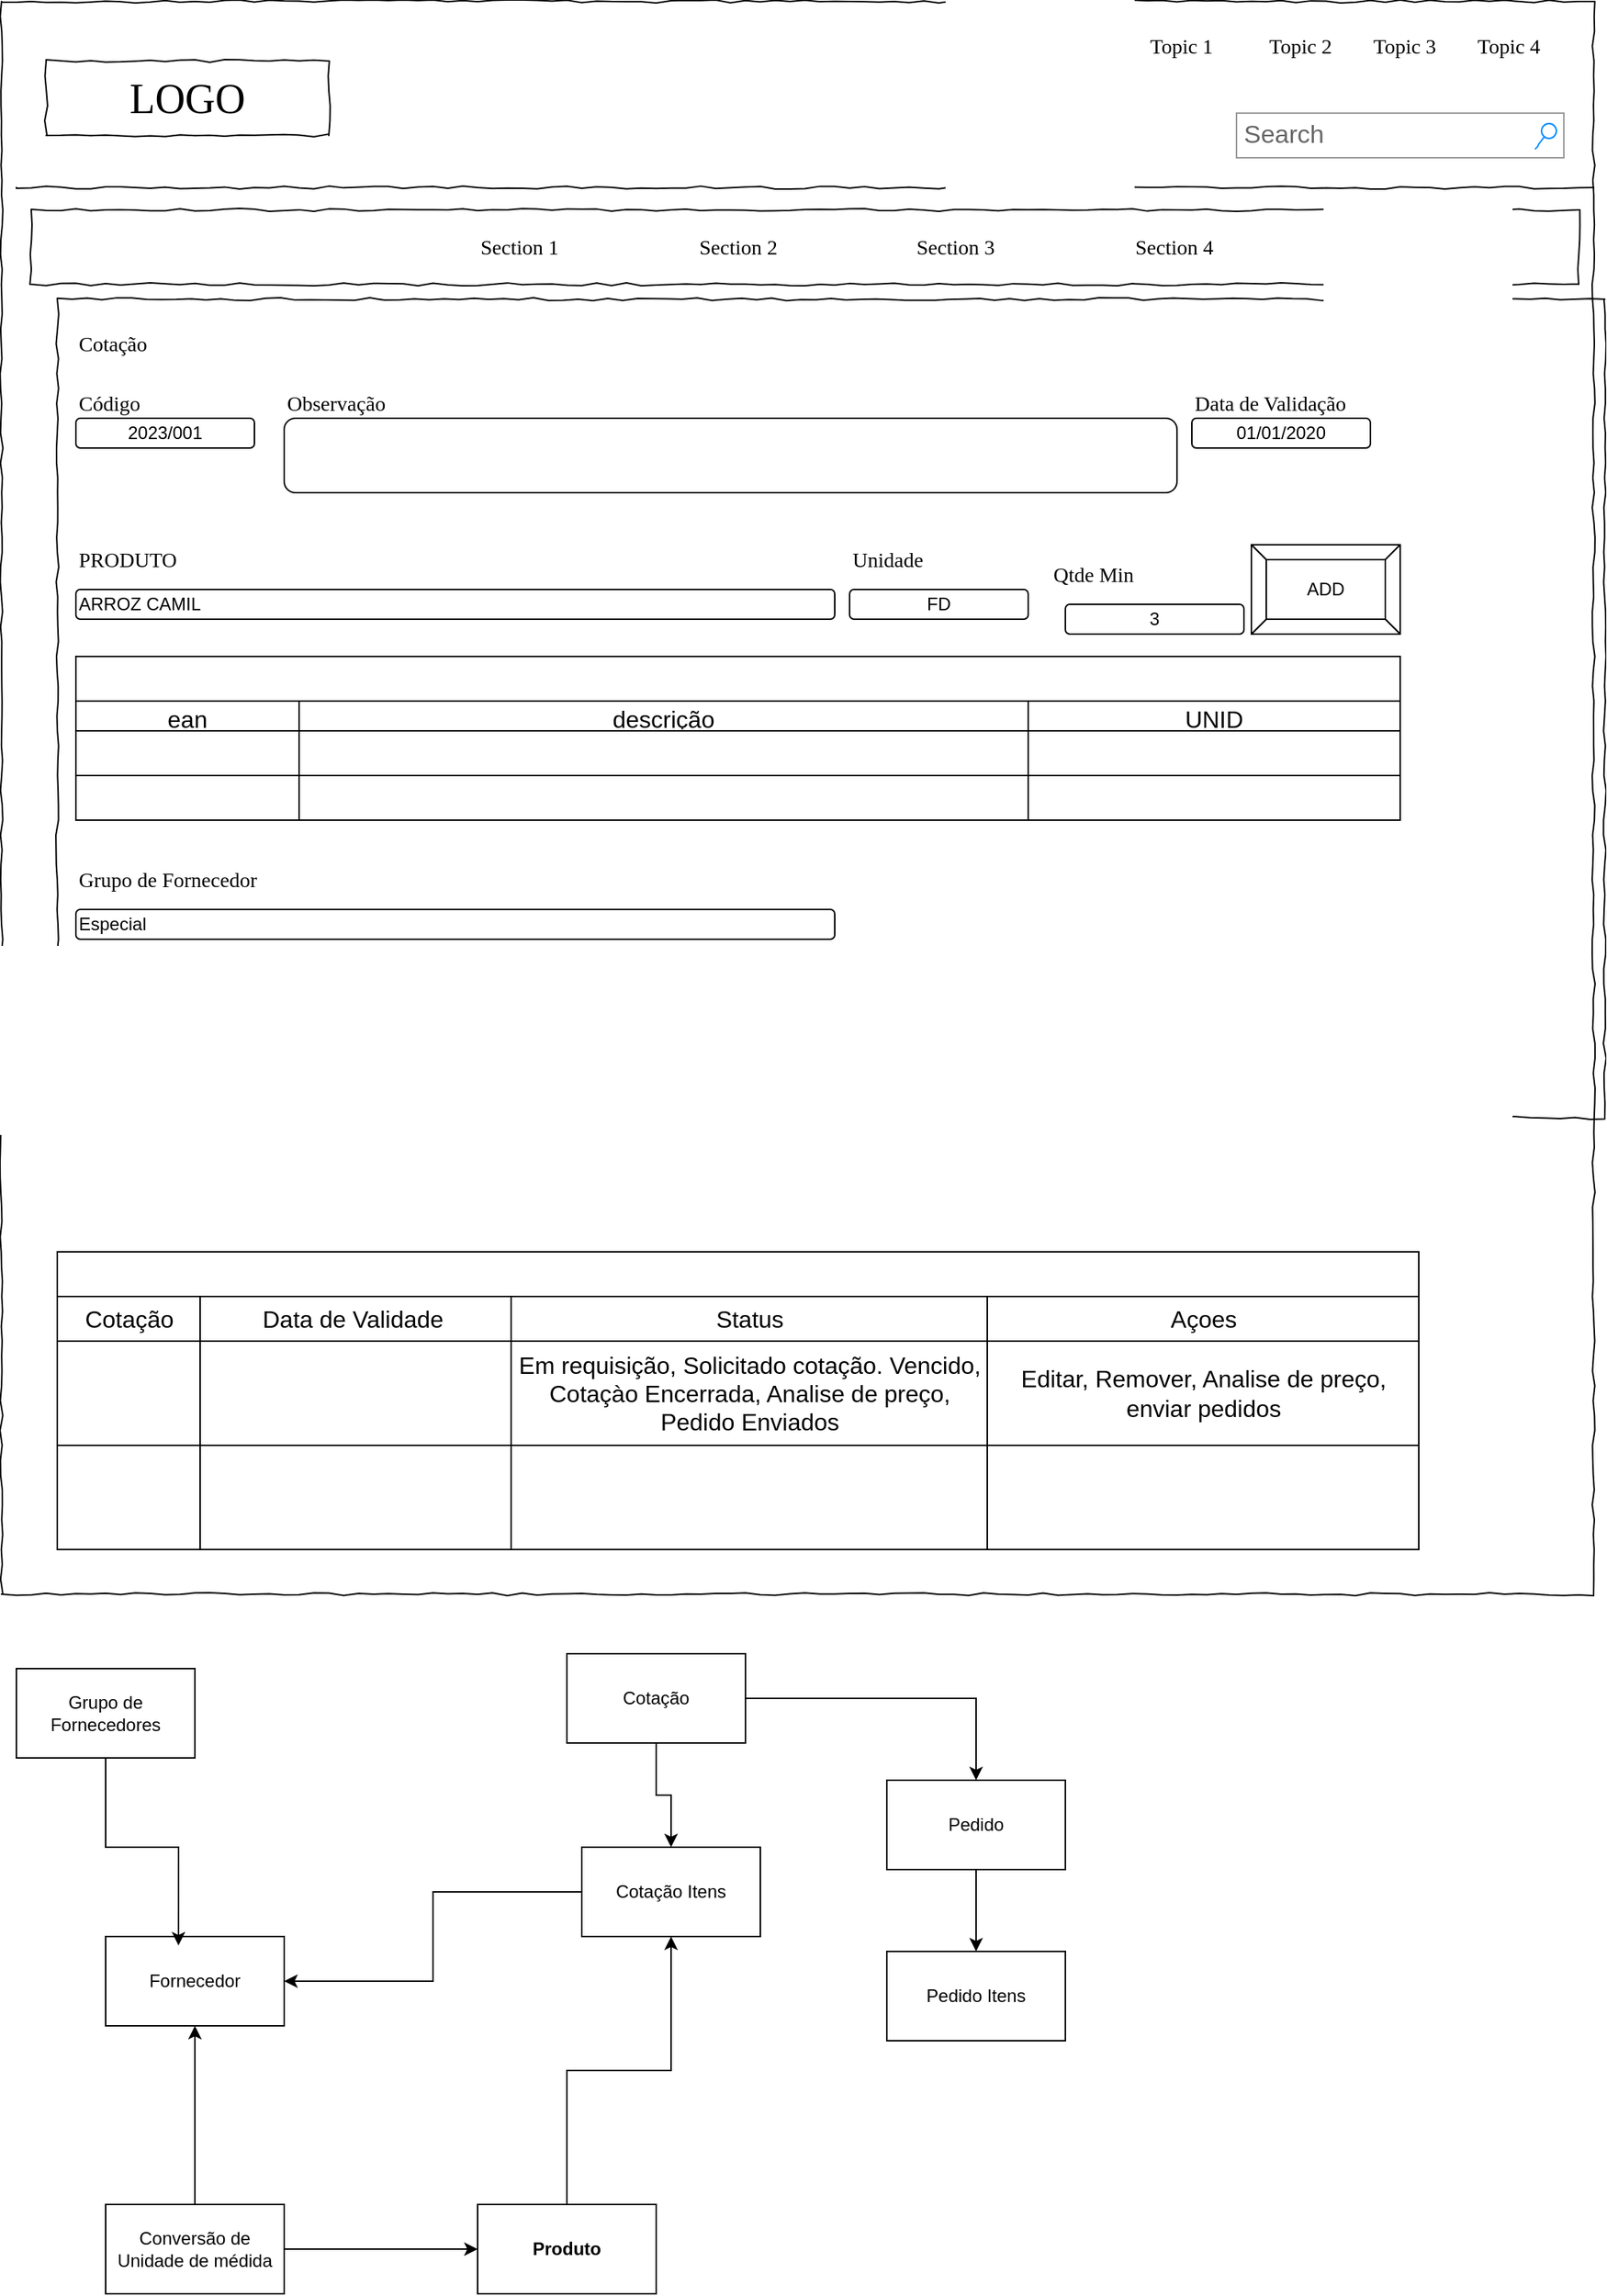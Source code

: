 <mxfile version="21.6.6" type="github">
  <diagram name="Page-1" id="03018318-947c-dd8e-b7a3-06fadd420f32">
    <mxGraphModel dx="1434" dy="768" grid="1" gridSize="10" guides="1" tooltips="1" connect="1" arrows="1" fold="1" page="1" pageScale="1" pageWidth="1100" pageHeight="850" background="#ffffff" math="0" shadow="0">
      <root>
        <mxCell id="0" />
        <mxCell id="1" parent="0" />
        <mxCell id="677b7b8949515195-1" value="" style="whiteSpace=wrap;html=1;rounded=0;shadow=0;labelBackgroundColor=none;strokeColor=#000000;strokeWidth=1;fillColor=none;fontFamily=Verdana;fontSize=12;fontColor=#000000;align=center;comic=1;" parent="1" vertex="1">
          <mxGeometry x="10" y="20" width="1070" height="1070" as="geometry" />
        </mxCell>
        <mxCell id="677b7b8949515195-2" value="LOGO" style="whiteSpace=wrap;html=1;rounded=0;shadow=0;labelBackgroundColor=none;strokeWidth=1;fontFamily=Verdana;fontSize=28;align=center;comic=1;" parent="1" vertex="1">
          <mxGeometry x="40" y="60" width="190" height="50" as="geometry" />
        </mxCell>
        <mxCell id="677b7b8949515195-3" value="Search" style="strokeWidth=1;shadow=0;dashed=0;align=center;html=1;shape=mxgraph.mockup.forms.searchBox;strokeColor=#999999;mainText=;strokeColor2=#008cff;fontColor=#666666;fontSize=17;align=left;spacingLeft=3;rounded=0;labelBackgroundColor=none;comic=1;" parent="1" vertex="1">
          <mxGeometry x="840" y="95" width="220" height="30" as="geometry" />
        </mxCell>
        <mxCell id="677b7b8949515195-4" value="Topic 1" style="text;html=1;points=[];align=left;verticalAlign=top;spacingTop=-4;fontSize=14;fontFamily=Verdana" parent="1" vertex="1">
          <mxGeometry x="780" y="40" width="60" height="20" as="geometry" />
        </mxCell>
        <mxCell id="677b7b8949515195-5" value="Topic 2" style="text;html=1;points=[];align=left;verticalAlign=top;spacingTop=-4;fontSize=14;fontFamily=Verdana" parent="1" vertex="1">
          <mxGeometry x="860" y="40" width="60" height="20" as="geometry" />
        </mxCell>
        <mxCell id="677b7b8949515195-6" value="Topic 3" style="text;html=1;points=[];align=left;verticalAlign=top;spacingTop=-4;fontSize=14;fontFamily=Verdana" parent="1" vertex="1">
          <mxGeometry x="930" y="40" width="60" height="20" as="geometry" />
        </mxCell>
        <mxCell id="677b7b8949515195-7" value="Topic 4" style="text;html=1;points=[];align=left;verticalAlign=top;spacingTop=-4;fontSize=14;fontFamily=Verdana" parent="1" vertex="1">
          <mxGeometry x="1000" y="40" width="60" height="20" as="geometry" />
        </mxCell>
        <mxCell id="677b7b8949515195-9" value="" style="line;strokeWidth=1;html=1;rounded=0;shadow=0;labelBackgroundColor=none;fillColor=none;fontFamily=Verdana;fontSize=14;fontColor=#000000;align=center;comic=1;" parent="1" vertex="1">
          <mxGeometry x="20" y="140" width="1060" height="10" as="geometry" />
        </mxCell>
        <mxCell id="677b7b8949515195-10" value="" style="whiteSpace=wrap;html=1;rounded=0;shadow=0;labelBackgroundColor=none;strokeWidth=1;fillColor=none;fontFamily=Verdana;fontSize=12;align=center;comic=1;" parent="1" vertex="1">
          <mxGeometry x="30" y="160" width="1040" height="50" as="geometry" />
        </mxCell>
        <mxCell id="677b7b8949515195-11" value="Section 1" style="text;html=1;points=[];align=left;verticalAlign=top;spacingTop=-4;fontSize=14;fontFamily=Verdana" parent="1" vertex="1">
          <mxGeometry x="330" y="175" width="60" height="20" as="geometry" />
        </mxCell>
        <mxCell id="677b7b8949515195-12" value="Section 2" style="text;html=1;points=[];align=left;verticalAlign=top;spacingTop=-4;fontSize=14;fontFamily=Verdana" parent="1" vertex="1">
          <mxGeometry x="477" y="175" width="60" height="20" as="geometry" />
        </mxCell>
        <mxCell id="677b7b8949515195-13" value="Section 3" style="text;html=1;points=[];align=left;verticalAlign=top;spacingTop=-4;fontSize=14;fontFamily=Verdana" parent="1" vertex="1">
          <mxGeometry x="623" y="175" width="60" height="20" as="geometry" />
        </mxCell>
        <mxCell id="677b7b8949515195-14" value="Section 4" style="text;html=1;points=[];align=left;verticalAlign=top;spacingTop=-4;fontSize=14;fontFamily=Verdana" parent="1" vertex="1">
          <mxGeometry x="770" y="175" width="60" height="20" as="geometry" />
        </mxCell>
        <mxCell id="677b7b8949515195-26" value="" style="whiteSpace=wrap;html=1;rounded=0;shadow=0;labelBackgroundColor=none;strokeWidth=1;fillColor=none;fontFamily=Verdana;fontSize=12;align=center;comic=1;" parent="1" vertex="1">
          <mxGeometry x="47.5" y="220" width="1040" height="550" as="geometry" />
        </mxCell>
        <mxCell id="677b7b8949515195-42" value="Cotação" style="text;html=1;points=[];align=left;verticalAlign=top;spacingTop=-4;fontSize=14;fontFamily=Verdana" parent="1" vertex="1">
          <mxGeometry x="60" y="240" width="170" height="20" as="geometry" />
        </mxCell>
        <mxCell id="eATVURtBOzmaOET8jVd0-1" value="01/01/2020" style="rounded=1;whiteSpace=wrap;html=1;" vertex="1" parent="1">
          <mxGeometry x="810" y="300" width="120" height="20" as="geometry" />
        </mxCell>
        <mxCell id="eATVURtBOzmaOET8jVd0-2" value="Código" style="text;html=1;points=[];align=left;verticalAlign=top;spacingTop=-4;fontSize=14;fontFamily=Verdana" vertex="1" parent="1">
          <mxGeometry x="60" y="280" width="170" height="20" as="geometry" />
        </mxCell>
        <mxCell id="eATVURtBOzmaOET8jVd0-3" value="" style="rounded=1;whiteSpace=wrap;html=1;" vertex="1" parent="1">
          <mxGeometry x="200" y="300" width="600" height="50" as="geometry" />
        </mxCell>
        <mxCell id="eATVURtBOzmaOET8jVd0-4" value="Observação" style="text;html=1;points=[];align=left;verticalAlign=top;spacingTop=-4;fontSize=14;fontFamily=Verdana" vertex="1" parent="1">
          <mxGeometry x="200" y="280" width="170" height="20" as="geometry" />
        </mxCell>
        <mxCell id="eATVURtBOzmaOET8jVd0-8" value="2023/001" style="rounded=1;whiteSpace=wrap;html=1;" vertex="1" parent="1">
          <mxGeometry x="60" y="300" width="120" height="20" as="geometry" />
        </mxCell>
        <mxCell id="eATVURtBOzmaOET8jVd0-9" value="Data de Validação" style="text;html=1;points=[];align=left;verticalAlign=top;spacingTop=-4;fontSize=14;fontFamily=Verdana" vertex="1" parent="1">
          <mxGeometry x="810" y="280" width="170" height="20" as="geometry" />
        </mxCell>
        <mxCell id="eATVURtBOzmaOET8jVd0-10" value="PRODUTO" style="text;html=1;points=[];align=left;verticalAlign=top;spacingTop=-4;fontSize=14;fontFamily=Verdana" vertex="1" parent="1">
          <mxGeometry x="60" y="385" width="170" height="20" as="geometry" />
        </mxCell>
        <mxCell id="eATVURtBOzmaOET8jVd0-11" value="ARROZ CAMIL" style="rounded=1;whiteSpace=wrap;html=1;align=left;" vertex="1" parent="1">
          <mxGeometry x="60" y="415" width="510" height="20" as="geometry" />
        </mxCell>
        <mxCell id="eATVURtBOzmaOET8jVd0-12" value="" style="shape=table;startSize=30;container=1;collapsible=0;childLayout=tableLayout;strokeColor=default;fontSize=16;" vertex="1" parent="1">
          <mxGeometry x="60" y="460" width="890" height="110" as="geometry" />
        </mxCell>
        <mxCell id="eATVURtBOzmaOET8jVd0-13" value="" style="shape=tableRow;horizontal=0;startSize=0;swimlaneHead=0;swimlaneBody=0;strokeColor=inherit;top=0;left=0;bottom=0;right=0;collapsible=0;dropTarget=0;fillColor=none;points=[[0,0.5],[1,0.5]];portConstraint=eastwest;fontSize=16;" vertex="1" parent="eATVURtBOzmaOET8jVd0-12">
          <mxGeometry y="30" width="890" height="20" as="geometry" />
        </mxCell>
        <mxCell id="eATVURtBOzmaOET8jVd0-14" value="ean" style="shape=partialRectangle;html=1;whiteSpace=wrap;connectable=0;strokeColor=inherit;overflow=hidden;fillColor=none;top=0;left=0;bottom=0;right=0;pointerEvents=1;fontSize=16;" vertex="1" parent="eATVURtBOzmaOET8jVd0-13">
          <mxGeometry width="150" height="20" as="geometry">
            <mxRectangle width="150" height="20" as="alternateBounds" />
          </mxGeometry>
        </mxCell>
        <mxCell id="eATVURtBOzmaOET8jVd0-15" value="descrição" style="shape=partialRectangle;html=1;whiteSpace=wrap;connectable=0;strokeColor=inherit;overflow=hidden;fillColor=none;top=0;left=0;bottom=0;right=0;pointerEvents=1;fontSize=16;" vertex="1" parent="eATVURtBOzmaOET8jVd0-13">
          <mxGeometry x="150" width="490" height="20" as="geometry">
            <mxRectangle width="490" height="20" as="alternateBounds" />
          </mxGeometry>
        </mxCell>
        <mxCell id="eATVURtBOzmaOET8jVd0-16" value="UNID" style="shape=partialRectangle;html=1;whiteSpace=wrap;connectable=0;strokeColor=inherit;overflow=hidden;fillColor=none;top=0;left=0;bottom=0;right=0;pointerEvents=1;fontSize=16;" vertex="1" parent="eATVURtBOzmaOET8jVd0-13">
          <mxGeometry x="640" width="250" height="20" as="geometry">
            <mxRectangle width="250" height="20" as="alternateBounds" />
          </mxGeometry>
        </mxCell>
        <mxCell id="eATVURtBOzmaOET8jVd0-17" value="" style="shape=tableRow;horizontal=0;startSize=0;swimlaneHead=0;swimlaneBody=0;strokeColor=inherit;top=0;left=0;bottom=0;right=0;collapsible=0;dropTarget=0;fillColor=none;points=[[0,0.5],[1,0.5]];portConstraint=eastwest;fontSize=16;" vertex="1" parent="eATVURtBOzmaOET8jVd0-12">
          <mxGeometry y="50" width="890" height="30" as="geometry" />
        </mxCell>
        <mxCell id="eATVURtBOzmaOET8jVd0-18" value="" style="shape=partialRectangle;html=1;whiteSpace=wrap;connectable=0;strokeColor=inherit;overflow=hidden;fillColor=none;top=0;left=0;bottom=0;right=0;pointerEvents=1;fontSize=16;" vertex="1" parent="eATVURtBOzmaOET8jVd0-17">
          <mxGeometry width="150" height="30" as="geometry">
            <mxRectangle width="150" height="30" as="alternateBounds" />
          </mxGeometry>
        </mxCell>
        <mxCell id="eATVURtBOzmaOET8jVd0-19" value="" style="shape=partialRectangle;html=1;whiteSpace=wrap;connectable=0;strokeColor=inherit;overflow=hidden;fillColor=none;top=0;left=0;bottom=0;right=0;pointerEvents=1;fontSize=16;" vertex="1" parent="eATVURtBOzmaOET8jVd0-17">
          <mxGeometry x="150" width="490" height="30" as="geometry">
            <mxRectangle width="490" height="30" as="alternateBounds" />
          </mxGeometry>
        </mxCell>
        <mxCell id="eATVURtBOzmaOET8jVd0-20" value="" style="shape=partialRectangle;html=1;whiteSpace=wrap;connectable=0;strokeColor=inherit;overflow=hidden;fillColor=none;top=0;left=0;bottom=0;right=0;pointerEvents=1;fontSize=16;" vertex="1" parent="eATVURtBOzmaOET8jVd0-17">
          <mxGeometry x="640" width="250" height="30" as="geometry">
            <mxRectangle width="250" height="30" as="alternateBounds" />
          </mxGeometry>
        </mxCell>
        <mxCell id="eATVURtBOzmaOET8jVd0-21" value="" style="shape=tableRow;horizontal=0;startSize=0;swimlaneHead=0;swimlaneBody=0;strokeColor=inherit;top=0;left=0;bottom=0;right=0;collapsible=0;dropTarget=0;fillColor=none;points=[[0,0.5],[1,0.5]];portConstraint=eastwest;fontSize=16;" vertex="1" parent="eATVURtBOzmaOET8jVd0-12">
          <mxGeometry y="80" width="890" height="30" as="geometry" />
        </mxCell>
        <mxCell id="eATVURtBOzmaOET8jVd0-22" value="" style="shape=partialRectangle;html=1;whiteSpace=wrap;connectable=0;strokeColor=inherit;overflow=hidden;fillColor=none;top=0;left=0;bottom=0;right=0;pointerEvents=1;fontSize=16;" vertex="1" parent="eATVURtBOzmaOET8jVd0-21">
          <mxGeometry width="150" height="30" as="geometry">
            <mxRectangle width="150" height="30" as="alternateBounds" />
          </mxGeometry>
        </mxCell>
        <mxCell id="eATVURtBOzmaOET8jVd0-23" value="" style="shape=partialRectangle;html=1;whiteSpace=wrap;connectable=0;strokeColor=inherit;overflow=hidden;fillColor=none;top=0;left=0;bottom=0;right=0;pointerEvents=1;fontSize=16;" vertex="1" parent="eATVURtBOzmaOET8jVd0-21">
          <mxGeometry x="150" width="490" height="30" as="geometry">
            <mxRectangle width="490" height="30" as="alternateBounds" />
          </mxGeometry>
        </mxCell>
        <mxCell id="eATVURtBOzmaOET8jVd0-24" value="" style="shape=partialRectangle;html=1;whiteSpace=wrap;connectable=0;strokeColor=inherit;overflow=hidden;fillColor=none;top=0;left=0;bottom=0;right=0;pointerEvents=1;fontSize=16;" vertex="1" parent="eATVURtBOzmaOET8jVd0-21">
          <mxGeometry x="640" width="250" height="30" as="geometry">
            <mxRectangle width="250" height="30" as="alternateBounds" />
          </mxGeometry>
        </mxCell>
        <mxCell id="eATVURtBOzmaOET8jVd0-26" value="Qtde Min" style="text;html=1;points=[];align=left;verticalAlign=top;spacingTop=-4;fontSize=14;fontFamily=Verdana" vertex="1" parent="1">
          <mxGeometry x="715" y="395" width="170" height="20" as="geometry" />
        </mxCell>
        <mxCell id="eATVURtBOzmaOET8jVd0-27" value="FD" style="rounded=1;whiteSpace=wrap;html=1;" vertex="1" parent="1">
          <mxGeometry x="580" y="415" width="120" height="20" as="geometry" />
        </mxCell>
        <mxCell id="eATVURtBOzmaOET8jVd0-28" value="ADD" style="labelPosition=center;verticalLabelPosition=middle;align=center;html=1;shape=mxgraph.basic.button;dx=10;whiteSpace=wrap;" vertex="1" parent="1">
          <mxGeometry x="850" y="385" width="100" height="60" as="geometry" />
        </mxCell>
        <mxCell id="eATVURtBOzmaOET8jVd0-29" value="Unidade" style="text;html=1;points=[];align=left;verticalAlign=top;spacingTop=-4;fontSize=14;fontFamily=Verdana" vertex="1" parent="1">
          <mxGeometry x="580" y="385" width="170" height="20" as="geometry" />
        </mxCell>
        <mxCell id="eATVURtBOzmaOET8jVd0-30" value="3" style="rounded=1;whiteSpace=wrap;html=1;" vertex="1" parent="1">
          <mxGeometry x="725" y="425" width="120" height="20" as="geometry" />
        </mxCell>
        <mxCell id="eATVURtBOzmaOET8jVd0-44" value="" style="shape=table;startSize=30;container=1;collapsible=0;childLayout=tableLayout;strokeColor=default;fontSize=16;" vertex="1" parent="1">
          <mxGeometry x="47.5" y="860" width="915" height="200" as="geometry" />
        </mxCell>
        <mxCell id="eATVURtBOzmaOET8jVd0-45" value="" style="shape=tableRow;horizontal=0;startSize=0;swimlaneHead=0;swimlaneBody=0;strokeColor=inherit;top=0;left=0;bottom=0;right=0;collapsible=0;dropTarget=0;fillColor=none;points=[[0,0.5],[1,0.5]];portConstraint=eastwest;fontSize=16;" vertex="1" parent="eATVURtBOzmaOET8jVd0-44">
          <mxGeometry y="30" width="915" height="30" as="geometry" />
        </mxCell>
        <mxCell id="eATVURtBOzmaOET8jVd0-46" value="Cotação" style="shape=partialRectangle;html=1;whiteSpace=wrap;connectable=0;strokeColor=inherit;overflow=hidden;fillColor=none;top=0;left=0;bottom=0;right=0;pointerEvents=1;fontSize=16;" vertex="1" parent="eATVURtBOzmaOET8jVd0-45">
          <mxGeometry width="96" height="30" as="geometry">
            <mxRectangle width="96" height="30" as="alternateBounds" />
          </mxGeometry>
        </mxCell>
        <mxCell id="eATVURtBOzmaOET8jVd0-47" value="Data de Validade&amp;nbsp;" style="shape=partialRectangle;html=1;whiteSpace=wrap;connectable=0;strokeColor=inherit;overflow=hidden;fillColor=none;top=0;left=0;bottom=0;right=0;pointerEvents=1;fontSize=16;" vertex="1" parent="eATVURtBOzmaOET8jVd0-45">
          <mxGeometry x="96" width="209" height="30" as="geometry">
            <mxRectangle width="209" height="30" as="alternateBounds" />
          </mxGeometry>
        </mxCell>
        <mxCell id="eATVURtBOzmaOET8jVd0-48" value="Status" style="shape=partialRectangle;html=1;whiteSpace=wrap;connectable=0;strokeColor=inherit;overflow=hidden;fillColor=none;top=0;left=0;bottom=0;right=0;pointerEvents=1;fontSize=16;" vertex="1" parent="eATVURtBOzmaOET8jVd0-45">
          <mxGeometry x="305" width="320" height="30" as="geometry">
            <mxRectangle width="320" height="30" as="alternateBounds" />
          </mxGeometry>
        </mxCell>
        <mxCell id="eATVURtBOzmaOET8jVd0-57" value="Açoes" style="shape=partialRectangle;html=1;whiteSpace=wrap;connectable=0;strokeColor=inherit;overflow=hidden;fillColor=none;top=0;left=0;bottom=0;right=0;pointerEvents=1;fontSize=16;" vertex="1" parent="eATVURtBOzmaOET8jVd0-45">
          <mxGeometry x="625" width="290" height="30" as="geometry">
            <mxRectangle width="290" height="30" as="alternateBounds" />
          </mxGeometry>
        </mxCell>
        <mxCell id="eATVURtBOzmaOET8jVd0-49" value="" style="shape=tableRow;horizontal=0;startSize=0;swimlaneHead=0;swimlaneBody=0;strokeColor=inherit;top=0;left=0;bottom=0;right=0;collapsible=0;dropTarget=0;fillColor=none;points=[[0,0.5],[1,0.5]];portConstraint=eastwest;fontSize=16;" vertex="1" parent="eATVURtBOzmaOET8jVd0-44">
          <mxGeometry y="60" width="915" height="70" as="geometry" />
        </mxCell>
        <mxCell id="eATVURtBOzmaOET8jVd0-50" value="" style="shape=partialRectangle;html=1;whiteSpace=wrap;connectable=0;strokeColor=inherit;overflow=hidden;fillColor=none;top=0;left=0;bottom=0;right=0;pointerEvents=1;fontSize=16;" vertex="1" parent="eATVURtBOzmaOET8jVd0-49">
          <mxGeometry width="96" height="70" as="geometry">
            <mxRectangle width="96" height="70" as="alternateBounds" />
          </mxGeometry>
        </mxCell>
        <mxCell id="eATVURtBOzmaOET8jVd0-51" value="" style="shape=partialRectangle;html=1;whiteSpace=wrap;connectable=0;strokeColor=inherit;overflow=hidden;fillColor=none;top=0;left=0;bottom=0;right=0;pointerEvents=1;fontSize=16;" vertex="1" parent="eATVURtBOzmaOET8jVd0-49">
          <mxGeometry x="96" width="209" height="70" as="geometry">
            <mxRectangle width="209" height="70" as="alternateBounds" />
          </mxGeometry>
        </mxCell>
        <mxCell id="eATVURtBOzmaOET8jVd0-52" value="Em requisição, Solicitado cotação. Vencido, Cotaçào Encerrada, Analise de preço, Pedido Enviados" style="shape=partialRectangle;html=1;whiteSpace=wrap;connectable=0;strokeColor=inherit;overflow=hidden;fillColor=none;top=0;left=0;bottom=0;right=0;pointerEvents=1;fontSize=16;" vertex="1" parent="eATVURtBOzmaOET8jVd0-49">
          <mxGeometry x="305" width="320" height="70" as="geometry">
            <mxRectangle width="320" height="70" as="alternateBounds" />
          </mxGeometry>
        </mxCell>
        <mxCell id="eATVURtBOzmaOET8jVd0-58" value="Editar, Remover, Analise de preço, enviar pedidos" style="shape=partialRectangle;html=1;whiteSpace=wrap;connectable=0;strokeColor=inherit;overflow=hidden;fillColor=none;top=0;left=0;bottom=0;right=0;pointerEvents=1;fontSize=16;" vertex="1" parent="eATVURtBOzmaOET8jVd0-49">
          <mxGeometry x="625" width="290" height="70" as="geometry">
            <mxRectangle width="290" height="70" as="alternateBounds" />
          </mxGeometry>
        </mxCell>
        <mxCell id="eATVURtBOzmaOET8jVd0-53" value="" style="shape=tableRow;horizontal=0;startSize=0;swimlaneHead=0;swimlaneBody=0;strokeColor=inherit;top=0;left=0;bottom=0;right=0;collapsible=0;dropTarget=0;fillColor=none;points=[[0,0.5],[1,0.5]];portConstraint=eastwest;fontSize=16;" vertex="1" parent="eATVURtBOzmaOET8jVd0-44">
          <mxGeometry y="130" width="915" height="70" as="geometry" />
        </mxCell>
        <mxCell id="eATVURtBOzmaOET8jVd0-54" value="" style="shape=partialRectangle;html=1;whiteSpace=wrap;connectable=0;strokeColor=inherit;overflow=hidden;fillColor=none;top=0;left=0;bottom=0;right=0;pointerEvents=1;fontSize=16;" vertex="1" parent="eATVURtBOzmaOET8jVd0-53">
          <mxGeometry width="96" height="70" as="geometry">
            <mxRectangle width="96" height="70" as="alternateBounds" />
          </mxGeometry>
        </mxCell>
        <mxCell id="eATVURtBOzmaOET8jVd0-55" value="" style="shape=partialRectangle;html=1;whiteSpace=wrap;connectable=0;strokeColor=inherit;overflow=hidden;fillColor=none;top=0;left=0;bottom=0;right=0;pointerEvents=1;fontSize=16;" vertex="1" parent="eATVURtBOzmaOET8jVd0-53">
          <mxGeometry x="96" width="209" height="70" as="geometry">
            <mxRectangle width="209" height="70" as="alternateBounds" />
          </mxGeometry>
        </mxCell>
        <mxCell id="eATVURtBOzmaOET8jVd0-56" value="" style="shape=partialRectangle;html=1;whiteSpace=wrap;connectable=0;strokeColor=inherit;overflow=hidden;fillColor=none;top=0;left=0;bottom=0;right=0;pointerEvents=1;fontSize=16;" vertex="1" parent="eATVURtBOzmaOET8jVd0-53">
          <mxGeometry x="305" width="320" height="70" as="geometry">
            <mxRectangle width="320" height="70" as="alternateBounds" />
          </mxGeometry>
        </mxCell>
        <mxCell id="eATVURtBOzmaOET8jVd0-59" style="shape=partialRectangle;html=1;whiteSpace=wrap;connectable=0;strokeColor=inherit;overflow=hidden;fillColor=none;top=0;left=0;bottom=0;right=0;pointerEvents=1;fontSize=16;" vertex="1" parent="eATVURtBOzmaOET8jVd0-53">
          <mxGeometry x="625" width="290" height="70" as="geometry">
            <mxRectangle width="290" height="70" as="alternateBounds" />
          </mxGeometry>
        </mxCell>
        <mxCell id="eATVURtBOzmaOET8jVd0-73" value="Grupo de Fornecedor" style="text;html=1;points=[];align=left;verticalAlign=top;spacingTop=-4;fontSize=14;fontFamily=Verdana" vertex="1" parent="1">
          <mxGeometry x="60" y="600" width="170" height="20" as="geometry" />
        </mxCell>
        <mxCell id="eATVURtBOzmaOET8jVd0-74" value="Especial" style="rounded=1;whiteSpace=wrap;html=1;align=left;" vertex="1" parent="1">
          <mxGeometry x="60" y="630" width="510" height="20" as="geometry" />
        </mxCell>
        <mxCell id="eATVURtBOzmaOET8jVd0-75" value="Fornecedor" style="rounded=0;whiteSpace=wrap;html=1;" vertex="1" parent="1">
          <mxGeometry x="80" y="1320" width="120" height="60" as="geometry" />
        </mxCell>
        <mxCell id="eATVURtBOzmaOET8jVd0-83" style="edgeStyle=orthogonalEdgeStyle;rounded=0;orthogonalLoop=1;jettySize=auto;html=1;entryX=0.408;entryY=0.1;entryDx=0;entryDy=0;entryPerimeter=0;" edge="1" parent="1" source="eATVURtBOzmaOET8jVd0-76" target="eATVURtBOzmaOET8jVd0-75">
          <mxGeometry relative="1" as="geometry" />
        </mxCell>
        <mxCell id="eATVURtBOzmaOET8jVd0-76" value="Grupo de Fornecedores" style="rounded=0;whiteSpace=wrap;html=1;" vertex="1" parent="1">
          <mxGeometry x="20" y="1140" width="120" height="60" as="geometry" />
        </mxCell>
        <mxCell id="eATVURtBOzmaOET8jVd0-86" style="edgeStyle=orthogonalEdgeStyle;rounded=0;orthogonalLoop=1;jettySize=auto;html=1;" edge="1" parent="1" source="eATVURtBOzmaOET8jVd0-77" target="eATVURtBOzmaOET8jVd0-80">
          <mxGeometry relative="1" as="geometry" />
        </mxCell>
        <mxCell id="eATVURtBOzmaOET8jVd0-77" value="Produto" style="rounded=0;whiteSpace=wrap;html=1;fontStyle=1" vertex="1" parent="1">
          <mxGeometry x="330" y="1500" width="120" height="60" as="geometry" />
        </mxCell>
        <mxCell id="eATVURtBOzmaOET8jVd0-84" style="edgeStyle=orthogonalEdgeStyle;rounded=0;orthogonalLoop=1;jettySize=auto;html=1;entryX=0.5;entryY=1;entryDx=0;entryDy=0;" edge="1" parent="1" source="eATVURtBOzmaOET8jVd0-78" target="eATVURtBOzmaOET8jVd0-75">
          <mxGeometry relative="1" as="geometry" />
        </mxCell>
        <mxCell id="eATVURtBOzmaOET8jVd0-85" style="edgeStyle=orthogonalEdgeStyle;rounded=0;orthogonalLoop=1;jettySize=auto;html=1;entryX=0;entryY=0.5;entryDx=0;entryDy=0;" edge="1" parent="1" source="eATVURtBOzmaOET8jVd0-78" target="eATVURtBOzmaOET8jVd0-77">
          <mxGeometry relative="1" as="geometry" />
        </mxCell>
        <mxCell id="eATVURtBOzmaOET8jVd0-78" value="Conversão de Unidade de médida" style="rounded=0;whiteSpace=wrap;html=1;" vertex="1" parent="1">
          <mxGeometry x="80" y="1500" width="120" height="60" as="geometry" />
        </mxCell>
        <mxCell id="eATVURtBOzmaOET8jVd0-87" style="edgeStyle=orthogonalEdgeStyle;rounded=0;orthogonalLoop=1;jettySize=auto;html=1;" edge="1" parent="1" source="eATVURtBOzmaOET8jVd0-79" target="eATVURtBOzmaOET8jVd0-80">
          <mxGeometry relative="1" as="geometry" />
        </mxCell>
        <mxCell id="eATVURtBOzmaOET8jVd0-90" style="edgeStyle=orthogonalEdgeStyle;rounded=0;orthogonalLoop=1;jettySize=auto;html=1;" edge="1" parent="1" source="eATVURtBOzmaOET8jVd0-79" target="eATVURtBOzmaOET8jVd0-81">
          <mxGeometry relative="1" as="geometry" />
        </mxCell>
        <mxCell id="eATVURtBOzmaOET8jVd0-79" value="Cotação" style="rounded=0;whiteSpace=wrap;html=1;" vertex="1" parent="1">
          <mxGeometry x="390" y="1130" width="120" height="60" as="geometry" />
        </mxCell>
        <mxCell id="eATVURtBOzmaOET8jVd0-88" style="edgeStyle=orthogonalEdgeStyle;rounded=0;orthogonalLoop=1;jettySize=auto;html=1;" edge="1" parent="1" source="eATVURtBOzmaOET8jVd0-80" target="eATVURtBOzmaOET8jVd0-75">
          <mxGeometry relative="1" as="geometry" />
        </mxCell>
        <mxCell id="eATVURtBOzmaOET8jVd0-80" value="Cotação Itens" style="rounded=0;whiteSpace=wrap;html=1;" vertex="1" parent="1">
          <mxGeometry x="400" y="1260" width="120" height="60" as="geometry" />
        </mxCell>
        <mxCell id="eATVURtBOzmaOET8jVd0-89" style="edgeStyle=orthogonalEdgeStyle;rounded=0;orthogonalLoop=1;jettySize=auto;html=1;" edge="1" parent="1" source="eATVURtBOzmaOET8jVd0-81" target="eATVURtBOzmaOET8jVd0-82">
          <mxGeometry relative="1" as="geometry" />
        </mxCell>
        <mxCell id="eATVURtBOzmaOET8jVd0-81" value="Pedido" style="rounded=0;whiteSpace=wrap;html=1;" vertex="1" parent="1">
          <mxGeometry x="605" y="1215" width="120" height="60" as="geometry" />
        </mxCell>
        <mxCell id="eATVURtBOzmaOET8jVd0-82" value="Pedido Itens" style="rounded=0;whiteSpace=wrap;html=1;" vertex="1" parent="1">
          <mxGeometry x="605" y="1330" width="120" height="60" as="geometry" />
        </mxCell>
      </root>
    </mxGraphModel>
  </diagram>
</mxfile>
